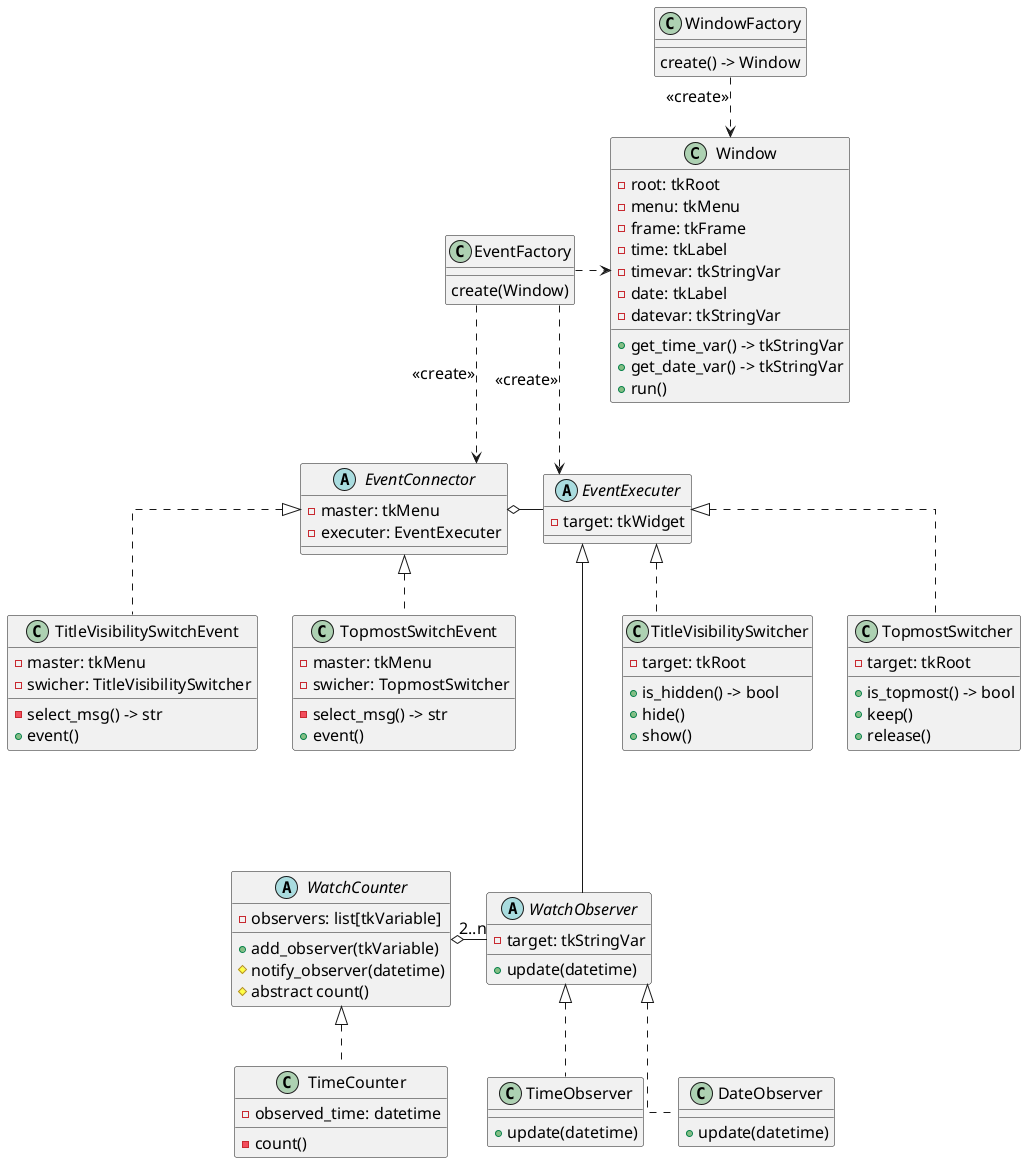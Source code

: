 @startuml Class
skinparam {
   defaultfontsize 16
   linetype ortho
}
class "Window" as w {
    - root: tkRoot
    - menu: tkMenu
    - frame: tkFrame
    - time: tkLabel
    - timevar: tkStringVar
    - date: tkLabel
    - datevar: tkStringVar
    + get_time_var() -> tkStringVar
    + get_date_var() -> tkStringVar
    + run()
}
class "WindowFactory" as wf {
    create() -> Window
}
wf ..> w: <<create>>

class "EventFactory" as ef {
    create(Window)
}
ef .r.> w
abstract class "EventConnector" as ec {
    - master: tkMenu
    - executer: EventExecuter
}
abstract class "EventExecuter" as ee {
    - target: tkWidget
}
ec o-r- ee
ef ..> ec: <<create>>
ef ..> ee: <<create>>

class "TitleVisibilitySwitcher" as tvs {
    - target: tkRoot
    + is_hidden() -> bool
    + hide()
    + show()
}
ee <|.. tvs

class "TitleVisibilitySwitchEvent" as tvse {
    - master: tkMenu
    - swicher: TitleVisibilitySwitcher
    - select_msg() -> str
    + event()
}
ec <|.. tvse

class "TopmostSwitcher" as tms {
    - target: tkRoot
    + is_topmost() -> bool
    + keep()
    + release()
}
ee <|.. tms

class "TopmostSwitchEvent" as tmse {
    - master: tkMenu
    - swicher: TopmostSwitcher
    - select_msg() -> str
    + event()
}
ec <|.. tmse

abstract class "WatchObserver" as wo {
    - target: tkStringVar
    + update(datetime)
}
ee <|---- wo

class "TimeObserver" as to {
    + update(datetime)
}
class "DateObserver" as do {
    + update(datetime)
}
wo <|.. to
wo <|.. do

abstract class "WatchCounter" as wc {
    - observers: list[tkVariable]
    + add_observer(tkVariable)
    # notify_observer(datetime)
    # abstract count()
}
class "TimeCounter" as tc {
    - observed_time: datetime
    - count()
}
wc <|.. tc
wo "2..n" -l-o wc
@enduml
